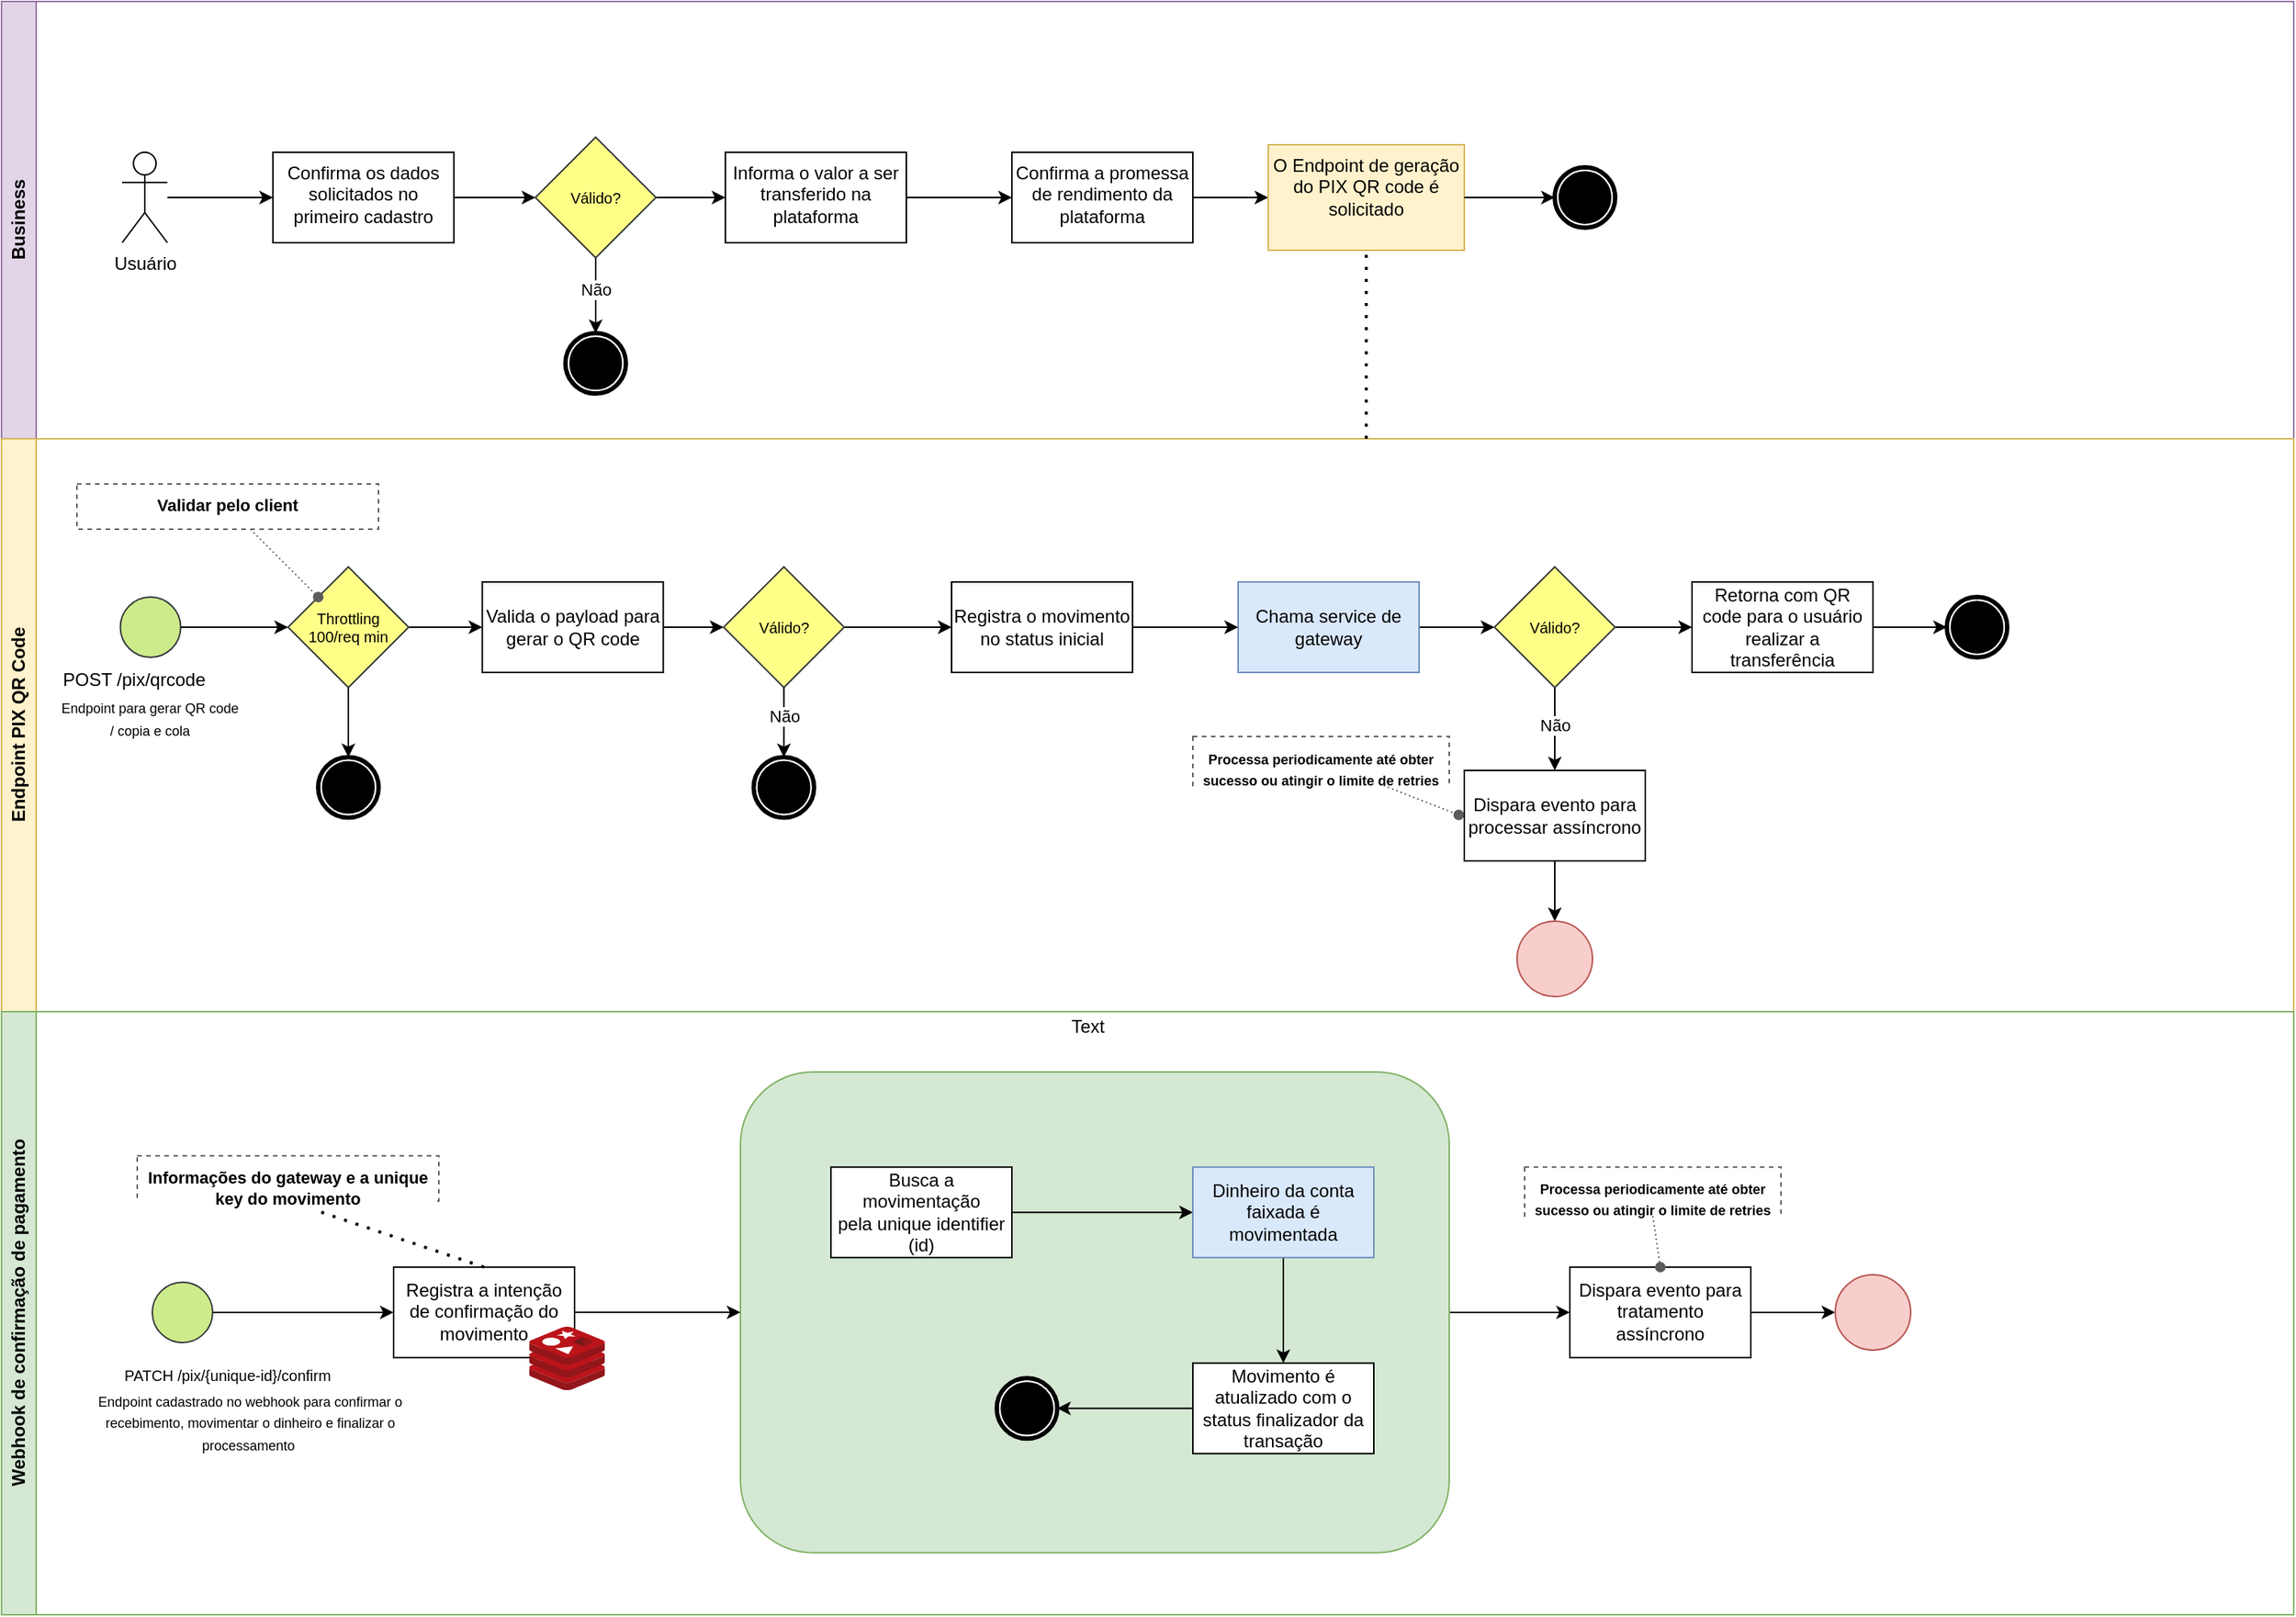 <mxfile version="20.5.3" type="embed"><diagram id="C5RBs43oDa-KdzZeNtuy" name="Urubu do PIX"><mxGraphModel dx="1572" dy="1934" grid="1" gridSize="10" guides="1" tooltips="1" connect="1" arrows="1" fold="1" page="1" pageScale="1" pageWidth="827" pageHeight="1169" math="0" shadow="0"><root><mxCell id="WIyWlLk6GJQsqaUBKTNV-0"/><mxCell id="WIyWlLk6GJQsqaUBKTNV-1" parent="WIyWlLk6GJQsqaUBKTNV-0"/><mxCell id="QVTKkRBc17wnMV238mtj-28" value="Business" style="swimlane;horizontal=0;whiteSpace=wrap;html=1;fillColor=#e1d5e7;strokeColor=#9673a6;" parent="WIyWlLk6GJQsqaUBKTNV-1" vertex="1"><mxGeometry y="-160" width="1520" height="290" as="geometry"/></mxCell><mxCell id="QVTKkRBc17wnMV238mtj-24" value="Usuário" style="shape=umlActor;verticalLabelPosition=bottom;verticalAlign=top;html=1;outlineConnect=0;" parent="QVTKkRBc17wnMV238mtj-28" vertex="1"><mxGeometry x="80" y="100" width="30" height="60" as="geometry"/></mxCell><mxCell id="QVTKkRBc17wnMV238mtj-26" value="" style="edgeStyle=orthogonalEdgeStyle;rounded=0;orthogonalLoop=1;jettySize=auto;html=1;entryX=0;entryY=0.5;entryDx=0;entryDy=0;" parent="QVTKkRBc17wnMV238mtj-28" source="QVTKkRBc17wnMV238mtj-24" target="QVTKkRBc17wnMV238mtj-55" edge="1"><mxGeometry relative="1" as="geometry"><mxPoint x="170" y="130" as="targetPoint"/></mxGeometry></mxCell><mxCell id="QVTKkRBc17wnMV238mtj-63" style="edgeStyle=orthogonalEdgeStyle;rounded=0;orthogonalLoop=1;jettySize=auto;html=1;entryX=0;entryY=0.5;entryDx=0;entryDy=0;" parent="QVTKkRBc17wnMV238mtj-28" source="QVTKkRBc17wnMV238mtj-55" target="QVTKkRBc17wnMV238mtj-59" edge="1"><mxGeometry relative="1" as="geometry"/></mxCell><mxCell id="QVTKkRBc17wnMV238mtj-55" value="Confirma os dados solicitados no primeiro cadastro" style="whiteSpace=wrap;html=1;verticalAlign=top;" parent="QVTKkRBc17wnMV238mtj-28" vertex="1"><mxGeometry x="180" y="100" width="120" height="60" as="geometry"/></mxCell><mxCell id="QVTKkRBc17wnMV238mtj-66" value="" style="edgeStyle=orthogonalEdgeStyle;rounded=0;orthogonalLoop=1;jettySize=auto;html=1;" parent="QVTKkRBc17wnMV238mtj-28" source="QVTKkRBc17wnMV238mtj-57" target="QVTKkRBc17wnMV238mtj-65" edge="1"><mxGeometry relative="1" as="geometry"/></mxCell><mxCell id="QVTKkRBc17wnMV238mtj-57" value="Informa o valor a ser transferido na plataforma" style="whiteSpace=wrap;html=1;verticalAlign=top;" parent="QVTKkRBc17wnMV238mtj-28" vertex="1"><mxGeometry x="480" y="100" width="120" height="60" as="geometry"/></mxCell><mxCell id="QVTKkRBc17wnMV238mtj-64" style="edgeStyle=orthogonalEdgeStyle;rounded=0;orthogonalLoop=1;jettySize=auto;html=1;entryX=0;entryY=0.5;entryDx=0;entryDy=0;" parent="QVTKkRBc17wnMV238mtj-28" source="QVTKkRBc17wnMV238mtj-59" target="QVTKkRBc17wnMV238mtj-57" edge="1"><mxGeometry relative="1" as="geometry"/></mxCell><mxCell id="QVTKkRBc17wnMV238mtj-59" value="Válido?" style="rhombus;whiteSpace=wrap;html=1;fillColor=#ffff88;strokeColor=#36393d;fontSize=10;" parent="QVTKkRBc17wnMV238mtj-28" vertex="1"><mxGeometry x="354" y="90" width="80" height="80" as="geometry"/></mxCell><mxCell id="QVTKkRBc17wnMV238mtj-60" value="" style="points=[[0.145,0.145,0],[0.5,0,0],[0.855,0.145,0],[1,0.5,0],[0.855,0.855,0],[0.5,1,0],[0.145,0.855,0],[0,0.5,0]];shape=mxgraph.bpmn.event;html=1;verticalLabelPosition=bottom;labelBackgroundColor=#ffffff;verticalAlign=top;align=center;perimeter=ellipsePerimeter;outlineConnect=0;aspect=fixed;outline=end;symbol=terminate;" parent="QVTKkRBc17wnMV238mtj-28" vertex="1"><mxGeometry x="374" y="220" width="40" height="40" as="geometry"/></mxCell><mxCell id="QVTKkRBc17wnMV238mtj-61" style="edgeStyle=orthogonalEdgeStyle;rounded=0;orthogonalLoop=1;jettySize=auto;html=1;entryX=0.5;entryY=0;entryDx=0;entryDy=0;entryPerimeter=0;" parent="QVTKkRBc17wnMV238mtj-28" source="QVTKkRBc17wnMV238mtj-59" target="QVTKkRBc17wnMV238mtj-60" edge="1"><mxGeometry relative="1" as="geometry"><mxPoint x="420.0" y="220.0" as="targetPoint"/></mxGeometry></mxCell><mxCell id="QVTKkRBc17wnMV238mtj-62" value="Não" style="edgeLabel;html=1;align=center;verticalAlign=middle;resizable=0;points=[];" parent="QVTKkRBc17wnMV238mtj-61" connectable="0" vertex="1"><mxGeometry x="-0.429" relative="1" as="geometry"><mxPoint y="6" as="offset"/></mxGeometry></mxCell><mxCell id="QVTKkRBc17wnMV238mtj-68" value="" style="edgeStyle=orthogonalEdgeStyle;rounded=0;orthogonalLoop=1;jettySize=auto;html=1;" parent="QVTKkRBc17wnMV238mtj-28" source="QVTKkRBc17wnMV238mtj-65" target="QVTKkRBc17wnMV238mtj-67" edge="1"><mxGeometry relative="1" as="geometry"/></mxCell><mxCell id="QVTKkRBc17wnMV238mtj-65" value="Confirma a promessa de rendimento da plataforma" style="whiteSpace=wrap;html=1;verticalAlign=top;" parent="QVTKkRBc17wnMV238mtj-28" vertex="1"><mxGeometry x="670" y="100" width="120" height="60" as="geometry"/></mxCell><mxCell id="QVTKkRBc17wnMV238mtj-67" value="&lt;font style=&quot;font-size: 12px;&quot;&gt;O Endpoint de geração do PIX QR code é solicitado&lt;/font&gt;" style="whiteSpace=wrap;html=1;verticalAlign=top;fillColor=#fff2cc;strokeColor=#d6b656;" parent="QVTKkRBc17wnMV238mtj-28" vertex="1"><mxGeometry x="840" y="95" width="130" height="70" as="geometry"/></mxCell><mxCell id="QVTKkRBc17wnMV238mtj-69" value="" style="points=[[0.145,0.145,0],[0.5,0,0],[0.855,0.145,0],[1,0.5,0],[0.855,0.855,0],[0.5,1,0],[0.145,0.855,0],[0,0.5,0]];shape=mxgraph.bpmn.event;html=1;verticalLabelPosition=bottom;labelBackgroundColor=#ffffff;verticalAlign=top;align=center;perimeter=ellipsePerimeter;outlineConnect=0;aspect=fixed;outline=end;symbol=terminate;" parent="QVTKkRBc17wnMV238mtj-28" vertex="1"><mxGeometry x="1030" y="110" width="40" height="40" as="geometry"/></mxCell><mxCell id="QVTKkRBc17wnMV238mtj-70" style="edgeStyle=orthogonalEdgeStyle;rounded=0;orthogonalLoop=1;jettySize=auto;html=1;entryX=0;entryY=0.5;entryDx=0;entryDy=0;entryPerimeter=0;" parent="QVTKkRBc17wnMV238mtj-28" source="QVTKkRBc17wnMV238mtj-67" target="QVTKkRBc17wnMV238mtj-69" edge="1"><mxGeometry relative="1" as="geometry"/></mxCell><mxCell id="QVTKkRBc17wnMV238mtj-31" value="Endpoint PIX QR Code" style="swimlane;horizontal=0;whiteSpace=wrap;html=1;fillColor=#fff2cc;strokeColor=#d6b656;" parent="WIyWlLk6GJQsqaUBKTNV-1" vertex="1"><mxGeometry y="130" width="1520" height="380" as="geometry"/></mxCell><mxCell id="QVTKkRBc17wnMV238mtj-32" value="" style="ellipse;whiteSpace=wrap;html=1;aspect=fixed;fillColor=#cdeb8b;strokeColor=#36393d;fontSize=10;verticalAlign=top;labelPosition=center;verticalLabelPosition=bottom;align=center;" parent="QVTKkRBc17wnMV238mtj-31" vertex="1"><mxGeometry x="78.8" y="105" width="40" height="40" as="geometry"/></mxCell><mxCell id="QVTKkRBc17wnMV238mtj-33" value="Valida o payload para gerar o QR code" style="whiteSpace=wrap;html=1;" parent="QVTKkRBc17wnMV238mtj-31" vertex="1"><mxGeometry x="318.8" y="95" width="120" height="60" as="geometry"/></mxCell><mxCell id="HuPBKqLp8RVZ-WNEAOSd-26" style="edgeStyle=orthogonalEdgeStyle;rounded=0;orthogonalLoop=1;jettySize=auto;html=1;entryX=0;entryY=0.5;entryDx=0;entryDy=0;" parent="QVTKkRBc17wnMV238mtj-31" source="QVTKkRBc17wnMV238mtj-34" target="HuPBKqLp8RVZ-WNEAOSd-25" edge="1"><mxGeometry relative="1" as="geometry"/></mxCell><mxCell id="QVTKkRBc17wnMV238mtj-34" value="Válido?" style="rhombus;whiteSpace=wrap;html=1;fillColor=#ffff88;strokeColor=#36393d;fontSize=10;" parent="QVTKkRBc17wnMV238mtj-31" vertex="1"><mxGeometry x="478.8" y="85" width="80" height="80" as="geometry"/></mxCell><mxCell id="QVTKkRBc17wnMV238mtj-35" value="" style="edgeStyle=orthogonalEdgeStyle;rounded=0;orthogonalLoop=1;jettySize=auto;html=1;" parent="QVTKkRBc17wnMV238mtj-31" source="QVTKkRBc17wnMV238mtj-33" target="QVTKkRBc17wnMV238mtj-34" edge="1"><mxGeometry relative="1" as="geometry"/></mxCell><mxCell id="HuPBKqLp8RVZ-WNEAOSd-30" style="edgeStyle=orthogonalEdgeStyle;rounded=0;orthogonalLoop=1;jettySize=auto;html=1;" parent="QVTKkRBc17wnMV238mtj-31" source="QVTKkRBc17wnMV238mtj-36" target="HuPBKqLp8RVZ-WNEAOSd-29" edge="1"><mxGeometry relative="1" as="geometry"/></mxCell><mxCell id="QVTKkRBc17wnMV238mtj-36" value="Chama service de gateway" style="whiteSpace=wrap;html=1;fillColor=#dae8fc;strokeColor=#6c8ebf;" parent="QVTKkRBc17wnMV238mtj-31" vertex="1"><mxGeometry x="820" y="95" width="120" height="60" as="geometry"/></mxCell><mxCell id="QVTKkRBc17wnMV238mtj-39" value="" style="points=[[0.145,0.145,0],[0.5,0,0],[0.855,0.145,0],[1,0.5,0],[0.855,0.855,0],[0.5,1,0],[0.145,0.855,0],[0,0.5,0]];shape=mxgraph.bpmn.event;html=1;verticalLabelPosition=bottom;labelBackgroundColor=#ffffff;verticalAlign=top;align=center;perimeter=ellipsePerimeter;outlineConnect=0;aspect=fixed;outline=end;symbol=terminate;" parent="QVTKkRBc17wnMV238mtj-31" vertex="1"><mxGeometry x="498.8" y="211.25" width="40" height="40" as="geometry"/></mxCell><mxCell id="QVTKkRBc17wnMV238mtj-40" style="edgeStyle=orthogonalEdgeStyle;rounded=0;orthogonalLoop=1;jettySize=auto;html=1;entryX=0.5;entryY=0;entryDx=0;entryDy=0;entryPerimeter=0;" parent="QVTKkRBc17wnMV238mtj-31" source="QVTKkRBc17wnMV238mtj-34" target="QVTKkRBc17wnMV238mtj-39" edge="1"><mxGeometry relative="1" as="geometry"><mxPoint x="538.8" y="207.5" as="targetPoint"/></mxGeometry></mxCell><mxCell id="QVTKkRBc17wnMV238mtj-41" value="Não" style="edgeLabel;html=1;align=center;verticalAlign=middle;resizable=0;points=[];" parent="QVTKkRBc17wnMV238mtj-40" connectable="0" vertex="1"><mxGeometry x="-0.429" relative="1" as="geometry"><mxPoint y="6" as="offset"/></mxGeometry></mxCell><mxCell id="QVTKkRBc17wnMV238mtj-42" style="edgeStyle=orthogonalEdgeStyle;rounded=0;orthogonalLoop=1;jettySize=auto;html=1;entryX=0;entryY=0.5;entryDx=0;entryDy=0;" parent="QVTKkRBc17wnMV238mtj-31" source="QVTKkRBc17wnMV238mtj-43" target="QVTKkRBc17wnMV238mtj-33" edge="1"><mxGeometry relative="1" as="geometry"/></mxCell><mxCell id="QVTKkRBc17wnMV238mtj-43" value="Throttling&lt;br&gt;100/req min" style="rhombus;whiteSpace=wrap;html=1;fillColor=#ffff88;strokeColor=#36393d;fontSize=10;" parent="QVTKkRBc17wnMV238mtj-31" vertex="1"><mxGeometry x="190" y="85" width="80" height="80" as="geometry"/></mxCell><mxCell id="QVTKkRBc17wnMV238mtj-44" value="" style="edgeStyle=orthogonalEdgeStyle;rounded=0;orthogonalLoop=1;jettySize=auto;html=1;entryX=0;entryY=0.5;entryDx=0;entryDy=0;" parent="QVTKkRBc17wnMV238mtj-31" source="QVTKkRBc17wnMV238mtj-32" target="QVTKkRBc17wnMV238mtj-43" edge="1"><mxGeometry relative="1" as="geometry"/></mxCell><mxCell id="QVTKkRBc17wnMV238mtj-45" value="" style="points=[[0.145,0.145,0],[0.5,0,0],[0.855,0.145,0],[1,0.5,0],[0.855,0.855,0],[0.5,1,0],[0.145,0.855,0],[0,0.5,0]];shape=mxgraph.bpmn.event;html=1;verticalLabelPosition=bottom;labelBackgroundColor=#ffffff;verticalAlign=top;align=center;perimeter=ellipsePerimeter;outlineConnect=0;aspect=fixed;outline=end;symbol=terminate;" parent="QVTKkRBc17wnMV238mtj-31" vertex="1"><mxGeometry x="210" y="211.25" width="40" height="40" as="geometry"/></mxCell><mxCell id="QVTKkRBc17wnMV238mtj-46" style="edgeStyle=orthogonalEdgeStyle;rounded=0;orthogonalLoop=1;jettySize=auto;html=1;entryX=0.5;entryY=0;entryDx=0;entryDy=0;entryPerimeter=0;" parent="QVTKkRBc17wnMV238mtj-31" source="QVTKkRBc17wnMV238mtj-43" target="QVTKkRBc17wnMV238mtj-45" edge="1"><mxGeometry relative="1" as="geometry"/></mxCell><mxCell id="QVTKkRBc17wnMV238mtj-47" value="&lt;span style=&quot;font-size: 11px;&quot;&gt;&lt;b&gt;Validar pelo client&lt;/b&gt;&lt;/span&gt;" style="text;whiteSpace=wrap;html=1;strokeColor=#5C5C5C;dashed=1;align=center;labelBackgroundColor=default;labelBorderColor=none;" parent="QVTKkRBc17wnMV238mtj-31" vertex="1"><mxGeometry x="50" y="30" width="200" height="30" as="geometry"/></mxCell><mxCell id="QVTKkRBc17wnMV238mtj-48" style="rounded=0;orthogonalLoop=1;jettySize=auto;html=1;entryX=0;entryY=0;entryDx=0;entryDy=0;dashed=1;dashPattern=1 2;strokeColor=#5C5C5C;endArrow=oval;endFill=1;" parent="QVTKkRBc17wnMV238mtj-31" source="QVTKkRBc17wnMV238mtj-47" target="QVTKkRBc17wnMV238mtj-43" edge="1"><mxGeometry relative="1" as="geometry"><mxPoint x="920.6" y="-54" as="targetPoint"/></mxGeometry></mxCell><mxCell id="QVTKkRBc17wnMV238mtj-49" value="Retorna com QR code para o usuário realizar a transferência" style="whiteSpace=wrap;html=1;" parent="QVTKkRBc17wnMV238mtj-31" vertex="1"><mxGeometry x="1121" y="95" width="120" height="60" as="geometry"/></mxCell><mxCell id="QVTKkRBc17wnMV238mtj-51" value="" style="points=[[0.145,0.145,0],[0.5,0,0],[0.855,0.145,0],[1,0.5,0],[0.855,0.855,0],[0.5,1,0],[0.145,0.855,0],[0,0.5,0]];shape=mxgraph.bpmn.event;html=1;verticalLabelPosition=bottom;labelBackgroundColor=#ffffff;verticalAlign=top;align=center;perimeter=ellipsePerimeter;outlineConnect=0;aspect=fixed;outline=end;symbol=terminate;" parent="QVTKkRBc17wnMV238mtj-31" vertex="1"><mxGeometry x="1290" y="105" width="40" height="40" as="geometry"/></mxCell><mxCell id="QVTKkRBc17wnMV238mtj-52" style="edgeStyle=orthogonalEdgeStyle;rounded=0;orthogonalLoop=1;jettySize=auto;html=1;entryX=0;entryY=0.5;entryDx=0;entryDy=0;entryPerimeter=0;" parent="QVTKkRBc17wnMV238mtj-31" source="QVTKkRBc17wnMV238mtj-49" target="QVTKkRBc17wnMV238mtj-51" edge="1"><mxGeometry relative="1" as="geometry"/></mxCell><mxCell id="XaS1dq67xTm3EGUxuc3x-40" style="edgeStyle=orthogonalEdgeStyle;rounded=0;orthogonalLoop=1;jettySize=auto;html=1;entryX=0;entryY=0.5;entryDx=0;entryDy=0;" parent="QVTKkRBc17wnMV238mtj-31" target="QVTKkRBc17wnMV238mtj-49" edge="1"><mxGeometry relative="1" as="geometry"/></mxCell><mxCell id="XaS1dq67xTm3EGUxuc3x-39" style="edgeStyle=orthogonalEdgeStyle;rounded=0;orthogonalLoop=1;jettySize=auto;html=1;entryX=0;entryY=0.5;entryDx=0;entryDy=0;" parent="QVTKkRBc17wnMV238mtj-31" edge="1"><mxGeometry relative="1" as="geometry"/></mxCell><mxCell id="XaS1dq67xTm3EGUxuc3x-38" style="edgeStyle=orthogonalEdgeStyle;rounded=0;orthogonalLoop=1;jettySize=auto;html=1;entryX=0.5;entryY=0;entryDx=0;entryDy=0;entryPerimeter=0;" parent="QVTKkRBc17wnMV238mtj-31" edge="1"><mxGeometry relative="1" as="geometry"/></mxCell><mxCell id="HuPBKqLp8RVZ-WNEAOSd-28" style="edgeStyle=orthogonalEdgeStyle;rounded=0;orthogonalLoop=1;jettySize=auto;html=1;entryX=0;entryY=0.5;entryDx=0;entryDy=0;" parent="QVTKkRBc17wnMV238mtj-31" source="HuPBKqLp8RVZ-WNEAOSd-25" target="QVTKkRBc17wnMV238mtj-36" edge="1"><mxGeometry relative="1" as="geometry"/></mxCell><mxCell id="HuPBKqLp8RVZ-WNEAOSd-25" value="Registra o movimento no status inicial" style="whiteSpace=wrap;html=1;" parent="QVTKkRBc17wnMV238mtj-31" vertex="1"><mxGeometry x="630" y="95" width="120" height="60" as="geometry"/></mxCell><mxCell id="HuPBKqLp8RVZ-WNEAOSd-33" value="" style="edgeStyle=orthogonalEdgeStyle;rounded=0;orthogonalLoop=1;jettySize=auto;html=1;" parent="QVTKkRBc17wnMV238mtj-31" source="HuPBKqLp8RVZ-WNEAOSd-29" target="HuPBKqLp8RVZ-WNEAOSd-32" edge="1"><mxGeometry relative="1" as="geometry"/></mxCell><mxCell id="HuPBKqLp8RVZ-WNEAOSd-34" value="Não" style="edgeLabel;html=1;align=center;verticalAlign=middle;resizable=0;points=[];" parent="HuPBKqLp8RVZ-WNEAOSd-33" vertex="1" connectable="0"><mxGeometry x="0.0" relative="1" as="geometry"><mxPoint y="-3" as="offset"/></mxGeometry></mxCell><mxCell id="HuPBKqLp8RVZ-WNEAOSd-37" style="edgeStyle=orthogonalEdgeStyle;rounded=0;orthogonalLoop=1;jettySize=auto;html=1;entryX=0;entryY=0.5;entryDx=0;entryDy=0;" parent="QVTKkRBc17wnMV238mtj-31" source="HuPBKqLp8RVZ-WNEAOSd-29" target="QVTKkRBc17wnMV238mtj-49" edge="1"><mxGeometry relative="1" as="geometry"/></mxCell><mxCell id="HuPBKqLp8RVZ-WNEAOSd-29" value="Válido?" style="rhombus;whiteSpace=wrap;html=1;fillColor=#ffff88;strokeColor=#36393d;fontSize=10;" parent="QVTKkRBc17wnMV238mtj-31" vertex="1"><mxGeometry x="990" y="85" width="80" height="80" as="geometry"/></mxCell><mxCell id="HuPBKqLp8RVZ-WNEAOSd-32" value="Dispara evento para processar assíncrono" style="whiteSpace=wrap;html=1;" parent="QVTKkRBc17wnMV238mtj-31" vertex="1"><mxGeometry x="970" y="220" width="120" height="60" as="geometry"/></mxCell><mxCell id="HuPBKqLp8RVZ-WNEAOSd-35" value="&lt;b style=&quot;&quot;&gt;&lt;font style=&quot;font-size: 9px;&quot;&gt;Processa periodicamente até obter sucesso ou atingir o limite de retries&lt;/font&gt;&lt;/b&gt;" style="text;whiteSpace=wrap;html=1;strokeColor=#5C5C5C;dashed=1;align=center;labelBackgroundColor=default;labelBorderColor=none;" parent="QVTKkRBc17wnMV238mtj-31" vertex="1"><mxGeometry x="790" y="197.5" width="170" height="32.5" as="geometry"/></mxCell><mxCell id="HuPBKqLp8RVZ-WNEAOSd-36" style="rounded=0;orthogonalLoop=1;jettySize=auto;html=1;dashed=1;dashPattern=1 2;strokeColor=#5C5C5C;endArrow=oval;endFill=1;entryX=-0.031;entryY=0.492;entryDx=0;entryDy=0;entryPerimeter=0;" parent="QVTKkRBc17wnMV238mtj-31" source="HuPBKqLp8RVZ-WNEAOSd-35" target="HuPBKqLp8RVZ-WNEAOSd-32" edge="1"><mxGeometry relative="1" as="geometry"><mxPoint x="950" y="260" as="targetPoint"/></mxGeometry></mxCell><mxCell id="lgPhami1JHI7PETIZIIM-9" value="POST /pix/qrcode" style="text;html=1;strokeColor=none;fillColor=none;align=center;verticalAlign=middle;whiteSpace=wrap;rounded=0;" parent="QVTKkRBc17wnMV238mtj-31" vertex="1"><mxGeometry x="38.2" y="145" width="100" height="30" as="geometry"/></mxCell><mxCell id="lgPhami1JHI7PETIZIIM-10" value="&lt;font style=&quot;font-size: 9px;&quot;&gt;Endpoint para gerar QR code / copia e cola&lt;/font&gt;" style="text;html=1;strokeColor=none;fillColor=none;align=center;verticalAlign=middle;whiteSpace=wrap;rounded=0;" parent="QVTKkRBc17wnMV238mtj-31" vertex="1"><mxGeometry x="38.2" y="170" width="121.2" height="30" as="geometry"/></mxCell><mxCell id="lgPhami1JHI7PETIZIIM-76" style="edgeStyle=orthogonalEdgeStyle;rounded=0;orthogonalLoop=1;jettySize=auto;html=1;entryX=0.5;entryY=0;entryDx=0;entryDy=0;fontFamily=Helvetica;fontSize=12;fontColor=default;startSize=23;" parent="QVTKkRBc17wnMV238mtj-31" source="HuPBKqLp8RVZ-WNEAOSd-32" target="lgPhami1JHI7PETIZIIM-82" edge="1"><mxGeometry relative="1" as="geometry"><mxPoint x="1030" y="320" as="targetPoint"/></mxGeometry></mxCell><mxCell id="lgPhami1JHI7PETIZIIM-82" value="" style="shape=mxgraph.bpmn.shape;html=1;verticalLabelPosition=bottom;labelBackgroundColor=#ffffff;verticalAlign=top;align=center;perimeter=ellipsePerimeter;outlineConnect=0;outline=standard;symbol=general;fontSize=11;fillColor=#f8cecc;strokeColor=#b85450;" parent="QVTKkRBc17wnMV238mtj-31" vertex="1"><mxGeometry x="1005" y="320.0" width="50" height="50" as="geometry"/></mxCell><mxCell id="lgPhami1JHI7PETIZIIM-8" value="" style="endArrow=none;dashed=1;html=1;dashPattern=1 3;strokeWidth=2;rounded=0;entryX=0.5;entryY=1;entryDx=0;entryDy=0;" parent="WIyWlLk6GJQsqaUBKTNV-1" target="QVTKkRBc17wnMV238mtj-67" edge="1"><mxGeometry width="50" height="50" relative="1" as="geometry"><mxPoint x="905" y="130" as="sourcePoint"/><mxPoint x="870" y="50" as="targetPoint"/></mxGeometry></mxCell><mxCell id="HuPBKqLp8RVZ-WNEAOSd-0" value="Webhook de confirmação de pagamento" style="swimlane;horizontal=0;whiteSpace=wrap;html=1;fillColor=#d5e8d4;strokeColor=#82b366;" parent="WIyWlLk6GJQsqaUBKTNV-1" vertex="1"><mxGeometry y="510" width="1520" height="400" as="geometry"/></mxCell><mxCell id="lgPhami1JHI7PETIZIIM-80" style="edgeStyle=orthogonalEdgeStyle;rounded=0;orthogonalLoop=1;jettySize=auto;html=1;entryX=0;entryY=0.5;entryDx=0;entryDy=0;fontFamily=Helvetica;fontSize=12;fontColor=default;startSize=23;" parent="HuPBKqLp8RVZ-WNEAOSd-0" source="lgPhami1JHI7PETIZIIM-57" target="lgPhami1JHI7PETIZIIM-16" edge="1"><mxGeometry relative="1" as="geometry"/></mxCell><mxCell id="lgPhami1JHI7PETIZIIM-57" value="" style="rounded=1;whiteSpace=wrap;html=1;fillColor=#d5e8d4;strokeColor=#82b366;" parent="HuPBKqLp8RVZ-WNEAOSd-0" vertex="1"><mxGeometry x="490" y="40.0" width="470" height="318.87" as="geometry"/></mxCell><mxCell id="lgPhami1JHI7PETIZIIM-19" style="edgeStyle=orthogonalEdgeStyle;rounded=0;orthogonalLoop=1;jettySize=auto;html=1;entryX=0;entryY=0.5;entryDx=0;entryDy=0;" parent="HuPBKqLp8RVZ-WNEAOSd-0" source="HuPBKqLp8RVZ-WNEAOSd-1" target="lgPhami1JHI7PETIZIIM-20" edge="1"><mxGeometry relative="1" as="geometry"><mxPoint x="230" y="192.57" as="targetPoint"/></mxGeometry></mxCell><mxCell id="HuPBKqLp8RVZ-WNEAOSd-1" value="" style="ellipse;whiteSpace=wrap;html=1;aspect=fixed;fillColor=#cdeb8b;strokeColor=#36393d;fontSize=10;verticalAlign=top;labelPosition=center;verticalLabelPosition=bottom;align=center;" parent="HuPBKqLp8RVZ-WNEAOSd-0" vertex="1"><mxGeometry x="100" y="179.44" width="40" height="40" as="geometry"/></mxCell><mxCell id="lgPhami1JHI7PETIZIIM-60" style="edgeStyle=orthogonalEdgeStyle;rounded=0;orthogonalLoop=1;jettySize=auto;html=1;entryX=0;entryY=0.5;entryDx=0;entryDy=0;fontFamily=Helvetica;fontSize=12;fontColor=default;startSize=23;" parent="HuPBKqLp8RVZ-WNEAOSd-0" source="HuPBKqLp8RVZ-WNEAOSd-2" target="lgPhami1JHI7PETIZIIM-56" edge="1"><mxGeometry relative="1" as="geometry"/></mxCell><mxCell id="HuPBKqLp8RVZ-WNEAOSd-2" value="Busca a movimentação pela&amp;nbsp;unique identifier (id)" style="whiteSpace=wrap;html=1;" parent="HuPBKqLp8RVZ-WNEAOSd-0" vertex="1"><mxGeometry x="550" y="103.12" width="120" height="60" as="geometry"/></mxCell><mxCell id="HuPBKqLp8RVZ-WNEAOSd-18" value="Movimento é atualizado com o status finalizador da transação" style="whiteSpace=wrap;html=1;" parent="HuPBKqLp8RVZ-WNEAOSd-0" vertex="1"><mxGeometry x="790" y="233.12" width="120" height="60" as="geometry"/></mxCell><mxCell id="HuPBKqLp8RVZ-WNEAOSd-22" style="edgeStyle=orthogonalEdgeStyle;rounded=0;orthogonalLoop=1;jettySize=auto;html=1;entryX=0;entryY=0.5;entryDx=0;entryDy=0;" parent="HuPBKqLp8RVZ-WNEAOSd-0" target="HuPBKqLp8RVZ-WNEAOSd-18" edge="1"><mxGeometry relative="1" as="geometry"/></mxCell><mxCell id="HuPBKqLp8RVZ-WNEAOSd-23" style="edgeStyle=orthogonalEdgeStyle;rounded=0;orthogonalLoop=1;jettySize=auto;html=1;entryX=0;entryY=0.5;entryDx=0;entryDy=0;" parent="HuPBKqLp8RVZ-WNEAOSd-0" edge="1"><mxGeometry relative="1" as="geometry"/></mxCell><mxCell id="HuPBKqLp8RVZ-WNEAOSd-24" style="edgeStyle=orthogonalEdgeStyle;rounded=0;orthogonalLoop=1;jettySize=auto;html=1;entryX=0.5;entryY=0;entryDx=0;entryDy=0;entryPerimeter=0;" parent="HuPBKqLp8RVZ-WNEAOSd-0" edge="1"><mxGeometry relative="1" as="geometry"/></mxCell><mxCell id="lgPhami1JHI7PETIZIIM-12" value="&lt;font style=&quot;font-size: 10px;&quot;&gt;PATCH /pix/{unique-id}/confirm&lt;/font&gt;" style="text;html=1;strokeColor=none;fillColor=none;align=center;verticalAlign=middle;whiteSpace=wrap;rounded=0;" parent="HuPBKqLp8RVZ-WNEAOSd-0" vertex="1"><mxGeometry x="40" y="225.57" width="220" height="30" as="geometry"/></mxCell><mxCell id="lgPhami1JHI7PETIZIIM-13" value="&lt;font style=&quot;font-size: 9px;&quot;&gt;Endpoint cadastrado no webhook para confirmar o recebimento, movimentar o dinheiro e finalizar o processamento&amp;nbsp;&lt;/font&gt;" style="text;html=1;strokeColor=none;fillColor=none;align=center;verticalAlign=middle;whiteSpace=wrap;rounded=0;" parent="HuPBKqLp8RVZ-WNEAOSd-0" vertex="1"><mxGeometry x="60" y="256.7" width="210" height="30" as="geometry"/></mxCell><mxCell id="lgPhami1JHI7PETIZIIM-81" style="edgeStyle=orthogonalEdgeStyle;rounded=0;orthogonalLoop=1;jettySize=auto;html=1;entryX=0;entryY=0.5;entryDx=0;entryDy=0;fontFamily=Helvetica;fontSize=12;fontColor=default;startSize=23;" parent="HuPBKqLp8RVZ-WNEAOSd-0" source="lgPhami1JHI7PETIZIIM-16" target="lgPhami1JHI7PETIZIIM-77" edge="1"><mxGeometry relative="1" as="geometry"/></mxCell><mxCell id="lgPhami1JHI7PETIZIIM-16" value="Dispara evento para tratamento assíncrono" style="whiteSpace=wrap;html=1;" parent="HuPBKqLp8RVZ-WNEAOSd-0" vertex="1"><mxGeometry x="1040" y="169.44" width="120" height="60" as="geometry"/></mxCell><mxCell id="lgPhami1JHI7PETIZIIM-67" style="edgeStyle=orthogonalEdgeStyle;rounded=0;orthogonalLoop=1;jettySize=auto;html=1;entryX=0;entryY=0.5;entryDx=0;entryDy=0;fontFamily=Helvetica;fontSize=12;fontColor=default;startSize=23;" parent="HuPBKqLp8RVZ-WNEAOSd-0" source="lgPhami1JHI7PETIZIIM-20" target="lgPhami1JHI7PETIZIIM-57" edge="1"><mxGeometry relative="1" as="geometry"/></mxCell><mxCell id="lgPhami1JHI7PETIZIIM-20" value="Registra a intenção de confirmação do movimento" style="whiteSpace=wrap;html=1;" parent="HuPBKqLp8RVZ-WNEAOSd-0" vertex="1"><mxGeometry x="260.0" y="169.44" width="120" height="60" as="geometry"/></mxCell><mxCell id="lgPhami1JHI7PETIZIIM-22" value="" style="image;sketch=0;aspect=fixed;html=1;points=[];align=center;fontSize=12;image=img/lib/mscae/Cache_Redis_Product.svg;" parent="HuPBKqLp8RVZ-WNEAOSd-0" vertex="1"><mxGeometry x="350" y="209" width="50" height="42" as="geometry"/></mxCell><mxCell id="lgPhami1JHI7PETIZIIM-23" value="" style="endArrow=none;dashed=1;html=1;dashPattern=1 3;strokeWidth=2;rounded=0;exitX=0.5;exitY=0;exitDx=0;exitDy=0;entryX=0.5;entryY=1;entryDx=0;entryDy=0;" parent="HuPBKqLp8RVZ-WNEAOSd-0" source="lgPhami1JHI7PETIZIIM-20" target="lgPhami1JHI7PETIZIIM-24" edge="1"><mxGeometry width="50" height="50" relative="1" as="geometry"><mxPoint x="250" y="165.57" as="sourcePoint"/><mxPoint x="210" y="135.57" as="targetPoint"/></mxGeometry></mxCell><mxCell id="lgPhami1JHI7PETIZIIM-24" value="&lt;span style=&quot;font-size: 11px;&quot;&gt;&lt;b&gt;Informações do gateway e a unique key do movimento&lt;/b&gt;&lt;/span&gt;" style="text;whiteSpace=wrap;html=1;strokeColor=#5C5C5C;dashed=1;align=center;labelBackgroundColor=default;labelBorderColor=none;" parent="HuPBKqLp8RVZ-WNEAOSd-0" vertex="1"><mxGeometry x="90" y="95.57" width="200" height="30" as="geometry"/></mxCell><mxCell id="lgPhami1JHI7PETIZIIM-27" value="" style="points=[[0.145,0.145,0],[0.5,0,0],[0.855,0.145,0],[1,0.5,0],[0.855,0.855,0],[0.5,1,0],[0.145,0.855,0],[0,0.5,0]];shape=mxgraph.bpmn.event;html=1;verticalLabelPosition=bottom;labelBackgroundColor=#ffffff;verticalAlign=top;align=center;perimeter=ellipsePerimeter;outlineConnect=0;aspect=fixed;outline=end;symbol=terminate;" parent="HuPBKqLp8RVZ-WNEAOSd-0" vertex="1"><mxGeometry x="660" y="243.12" width="40" height="40" as="geometry"/></mxCell><mxCell id="lgPhami1JHI7PETIZIIM-63" style="edgeStyle=orthogonalEdgeStyle;rounded=0;orthogonalLoop=1;jettySize=auto;html=1;fontFamily=Helvetica;fontSize=12;fontColor=default;startSize=23;" parent="HuPBKqLp8RVZ-WNEAOSd-0" source="lgPhami1JHI7PETIZIIM-56" target="HuPBKqLp8RVZ-WNEAOSd-18" edge="1"><mxGeometry relative="1" as="geometry"/></mxCell><mxCell id="lgPhami1JHI7PETIZIIM-56" value="Dinheiro da conta faixada é movimentada" style="whiteSpace=wrap;html=1;fillColor=#dae8fc;strokeColor=#6c8ebf;" parent="HuPBKqLp8RVZ-WNEAOSd-0" vertex="1"><mxGeometry x="790" y="103.12" width="120" height="60" as="geometry"/></mxCell><mxCell id="lgPhami1JHI7PETIZIIM-65" style="edgeStyle=orthogonalEdgeStyle;rounded=0;orthogonalLoop=1;jettySize=auto;html=1;entryX=1;entryY=0.5;entryDx=0;entryDy=0;entryPerimeter=0;fontFamily=Helvetica;fontSize=12;fontColor=default;startSize=23;" parent="HuPBKqLp8RVZ-WNEAOSd-0" source="HuPBKqLp8RVZ-WNEAOSd-18" target="lgPhami1JHI7PETIZIIM-27" edge="1"><mxGeometry relative="1" as="geometry"/></mxCell><mxCell id="lgPhami1JHI7PETIZIIM-68" value="&lt;b style=&quot;&quot;&gt;&lt;font style=&quot;font-size: 9px;&quot;&gt;Processa periodicamente até obter sucesso ou atingir o limite de retries&lt;/font&gt;&lt;/b&gt;" style="text;whiteSpace=wrap;html=1;strokeColor=#5C5C5C;dashed=1;align=center;labelBackgroundColor=default;labelBorderColor=none;" parent="HuPBKqLp8RVZ-WNEAOSd-0" vertex="1"><mxGeometry x="1010" y="103.12" width="170" height="32.5" as="geometry"/></mxCell><mxCell id="lgPhami1JHI7PETIZIIM-72" style="rounded=0;orthogonalLoop=1;jettySize=auto;html=1;dashed=1;dashPattern=1 2;strokeColor=#5C5C5C;endArrow=oval;endFill=1;entryX=0.5;entryY=0;entryDx=0;entryDy=0;exitX=0.5;exitY=1;exitDx=0;exitDy=0;" parent="HuPBKqLp8RVZ-WNEAOSd-0" source="lgPhami1JHI7PETIZIIM-68" target="lgPhami1JHI7PETIZIIM-16" edge="1"><mxGeometry relative="1" as="geometry"><mxPoint x="1375" y="183.12" as="targetPoint"/><mxPoint x="630" y="435.68" as="sourcePoint"/></mxGeometry></mxCell><mxCell id="lgPhami1JHI7PETIZIIM-77" value="" style="shape=mxgraph.bpmn.shape;html=1;verticalLabelPosition=bottom;labelBackgroundColor=#ffffff;verticalAlign=top;align=center;perimeter=ellipsePerimeter;outlineConnect=0;outline=standard;symbol=general;fontSize=11;fillColor=#f8cecc;strokeColor=#b85450;" parent="HuPBKqLp8RVZ-WNEAOSd-0" vertex="1"><mxGeometry x="1216" y="174.44" width="50" height="50" as="geometry"/></mxCell><mxCell id="0" value="Text" style="text;html=1;resizable=0;autosize=1;align=center;verticalAlign=middle;points=[];fillColor=none;strokeColor=none;rounded=0;" vertex="1" parent="WIyWlLk6GJQsqaUBKTNV-1"><mxGeometry x="695" y="505" width="50" height="30" as="geometry"/></mxCell></root></mxGraphModel></diagram></mxfile>